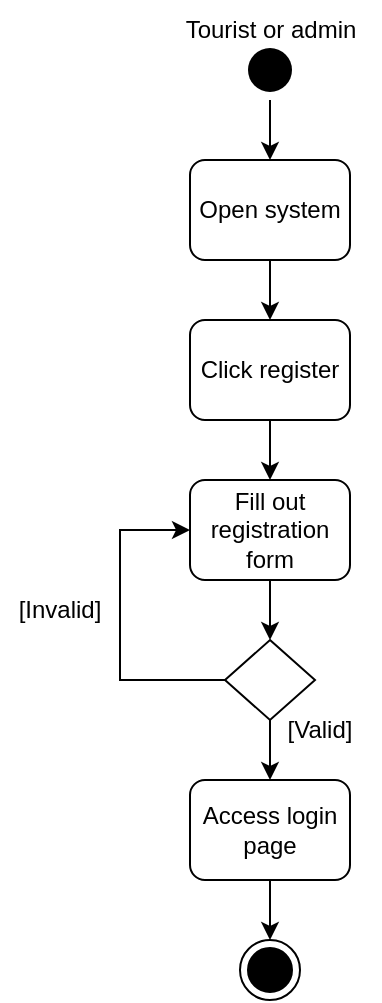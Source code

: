 <mxfile version="26.2.14">
  <diagram name="Page-1" id="e7e014a7-5840-1c2e-5031-d8a46d1fe8dd">
    <mxGraphModel dx="872" dy="439" grid="1" gridSize="10" guides="1" tooltips="1" connect="1" arrows="1" fold="1" page="1" pageScale="1" pageWidth="1169" pageHeight="826" background="none" math="0" shadow="0">
      <root>
        <mxCell id="0" />
        <mxCell id="1" parent="0" />
        <mxCell id="T3HMajTCnGSG_OfQCSBM-49" style="edgeStyle=orthogonalEdgeStyle;rounded=0;orthogonalLoop=1;jettySize=auto;html=1;entryX=0.5;entryY=0;entryDx=0;entryDy=0;" parent="1" source="T3HMajTCnGSG_OfQCSBM-43" target="T3HMajTCnGSG_OfQCSBM-48" edge="1">
          <mxGeometry relative="1" as="geometry" />
        </mxCell>
        <mxCell id="T3HMajTCnGSG_OfQCSBM-43" value="" style="ellipse;html=1;shape=startState;fillColor=#000000;strokeColor=none;" parent="1" vertex="1">
          <mxGeometry x="560" y="290" width="30" height="30" as="geometry" />
        </mxCell>
        <mxCell id="T3HMajTCnGSG_OfQCSBM-44" value="" style="edgeStyle=orthogonalEdgeStyle;html=1;verticalAlign=bottom;endArrow=open;endSize=8;strokeColor=none;rounded=0;" parent="1" source="T3HMajTCnGSG_OfQCSBM-43" edge="1">
          <mxGeometry relative="1" as="geometry">
            <mxPoint x="605" y="380" as="targetPoint" />
          </mxGeometry>
        </mxCell>
        <mxCell id="T3HMajTCnGSG_OfQCSBM-46" value="Tourist or admin" style="text;html=1;align=center;verticalAlign=middle;whiteSpace=wrap;rounded=0;" parent="1" vertex="1">
          <mxGeometry x="522.5" y="270" width="105" height="30" as="geometry" />
        </mxCell>
        <mxCell id="T3HMajTCnGSG_OfQCSBM-51" style="edgeStyle=orthogonalEdgeStyle;rounded=0;orthogonalLoop=1;jettySize=auto;html=1;entryX=0.5;entryY=0;entryDx=0;entryDy=0;" parent="1" source="T3HMajTCnGSG_OfQCSBM-48" target="T3HMajTCnGSG_OfQCSBM-50" edge="1">
          <mxGeometry relative="1" as="geometry" />
        </mxCell>
        <mxCell id="T3HMajTCnGSG_OfQCSBM-48" value="Open system" style="rounded=1;whiteSpace=wrap;html=1;" parent="1" vertex="1">
          <mxGeometry x="535" y="350" width="80" height="50" as="geometry" />
        </mxCell>
        <mxCell id="T3HMajTCnGSG_OfQCSBM-53" style="edgeStyle=orthogonalEdgeStyle;rounded=0;orthogonalLoop=1;jettySize=auto;html=1;entryX=0.5;entryY=0;entryDx=0;entryDy=0;" parent="1" source="T3HMajTCnGSG_OfQCSBM-50" target="T3HMajTCnGSG_OfQCSBM-52" edge="1">
          <mxGeometry relative="1" as="geometry" />
        </mxCell>
        <mxCell id="T3HMajTCnGSG_OfQCSBM-50" value="Click register" style="rounded=1;whiteSpace=wrap;html=1;" parent="1" vertex="1">
          <mxGeometry x="535" y="430" width="80" height="50" as="geometry" />
        </mxCell>
        <mxCell id="T3HMajTCnGSG_OfQCSBM-55" style="edgeStyle=orthogonalEdgeStyle;rounded=0;orthogonalLoop=1;jettySize=auto;html=1;entryX=0.5;entryY=0;entryDx=0;entryDy=0;" parent="1" source="T3HMajTCnGSG_OfQCSBM-52" target="T3HMajTCnGSG_OfQCSBM-54" edge="1">
          <mxGeometry relative="1" as="geometry" />
        </mxCell>
        <mxCell id="T3HMajTCnGSG_OfQCSBM-52" value="Fill out registration form" style="rounded=1;whiteSpace=wrap;html=1;" parent="1" vertex="1">
          <mxGeometry x="535" y="510" width="80" height="50" as="geometry" />
        </mxCell>
        <mxCell id="T3HMajTCnGSG_OfQCSBM-57" style="edgeStyle=orthogonalEdgeStyle;rounded=0;orthogonalLoop=1;jettySize=auto;html=1;entryX=0.5;entryY=0;entryDx=0;entryDy=0;" parent="1" source="T3HMajTCnGSG_OfQCSBM-54" target="T3HMajTCnGSG_OfQCSBM-56" edge="1">
          <mxGeometry relative="1" as="geometry" />
        </mxCell>
        <mxCell id="T3HMajTCnGSG_OfQCSBM-58" style="edgeStyle=orthogonalEdgeStyle;rounded=0;orthogonalLoop=1;jettySize=auto;html=1;entryX=0;entryY=0.5;entryDx=0;entryDy=0;" parent="1" source="T3HMajTCnGSG_OfQCSBM-54" target="T3HMajTCnGSG_OfQCSBM-52" edge="1">
          <mxGeometry relative="1" as="geometry">
            <Array as="points">
              <mxPoint x="500" y="610" />
              <mxPoint x="500" y="535" />
            </Array>
          </mxGeometry>
        </mxCell>
        <mxCell id="T3HMajTCnGSG_OfQCSBM-54" value="" style="rhombus;whiteSpace=wrap;html=1;" parent="1" vertex="1">
          <mxGeometry x="552.5" y="590" width="45" height="40" as="geometry" />
        </mxCell>
        <mxCell id="T3HMajTCnGSG_OfQCSBM-63" style="edgeStyle=orthogonalEdgeStyle;rounded=0;orthogonalLoop=1;jettySize=auto;html=1;" parent="1" source="T3HMajTCnGSG_OfQCSBM-56" target="T3HMajTCnGSG_OfQCSBM-62" edge="1">
          <mxGeometry relative="1" as="geometry" />
        </mxCell>
        <mxCell id="T3HMajTCnGSG_OfQCSBM-56" value="Access login page" style="rounded=1;whiteSpace=wrap;html=1;" parent="1" vertex="1">
          <mxGeometry x="535" y="660" width="80" height="50" as="geometry" />
        </mxCell>
        <mxCell id="T3HMajTCnGSG_OfQCSBM-59" value="[Valid]" style="text;html=1;align=center;verticalAlign=middle;whiteSpace=wrap;rounded=0;" parent="1" vertex="1">
          <mxGeometry x="570" y="620" width="60" height="30" as="geometry" />
        </mxCell>
        <mxCell id="T3HMajTCnGSG_OfQCSBM-61" value="[Invalid]" style="text;html=1;align=center;verticalAlign=middle;whiteSpace=wrap;rounded=0;" parent="1" vertex="1">
          <mxGeometry x="440" y="560" width="60" height="30" as="geometry" />
        </mxCell>
        <mxCell id="T3HMajTCnGSG_OfQCSBM-62" value="" style="ellipse;html=1;shape=endState;fillColor=#000000;strokeColor=light-dark(#000000, #ff9090);" parent="1" vertex="1">
          <mxGeometry x="560" y="740" width="30" height="30" as="geometry" />
        </mxCell>
      </root>
    </mxGraphModel>
  </diagram>
</mxfile>
